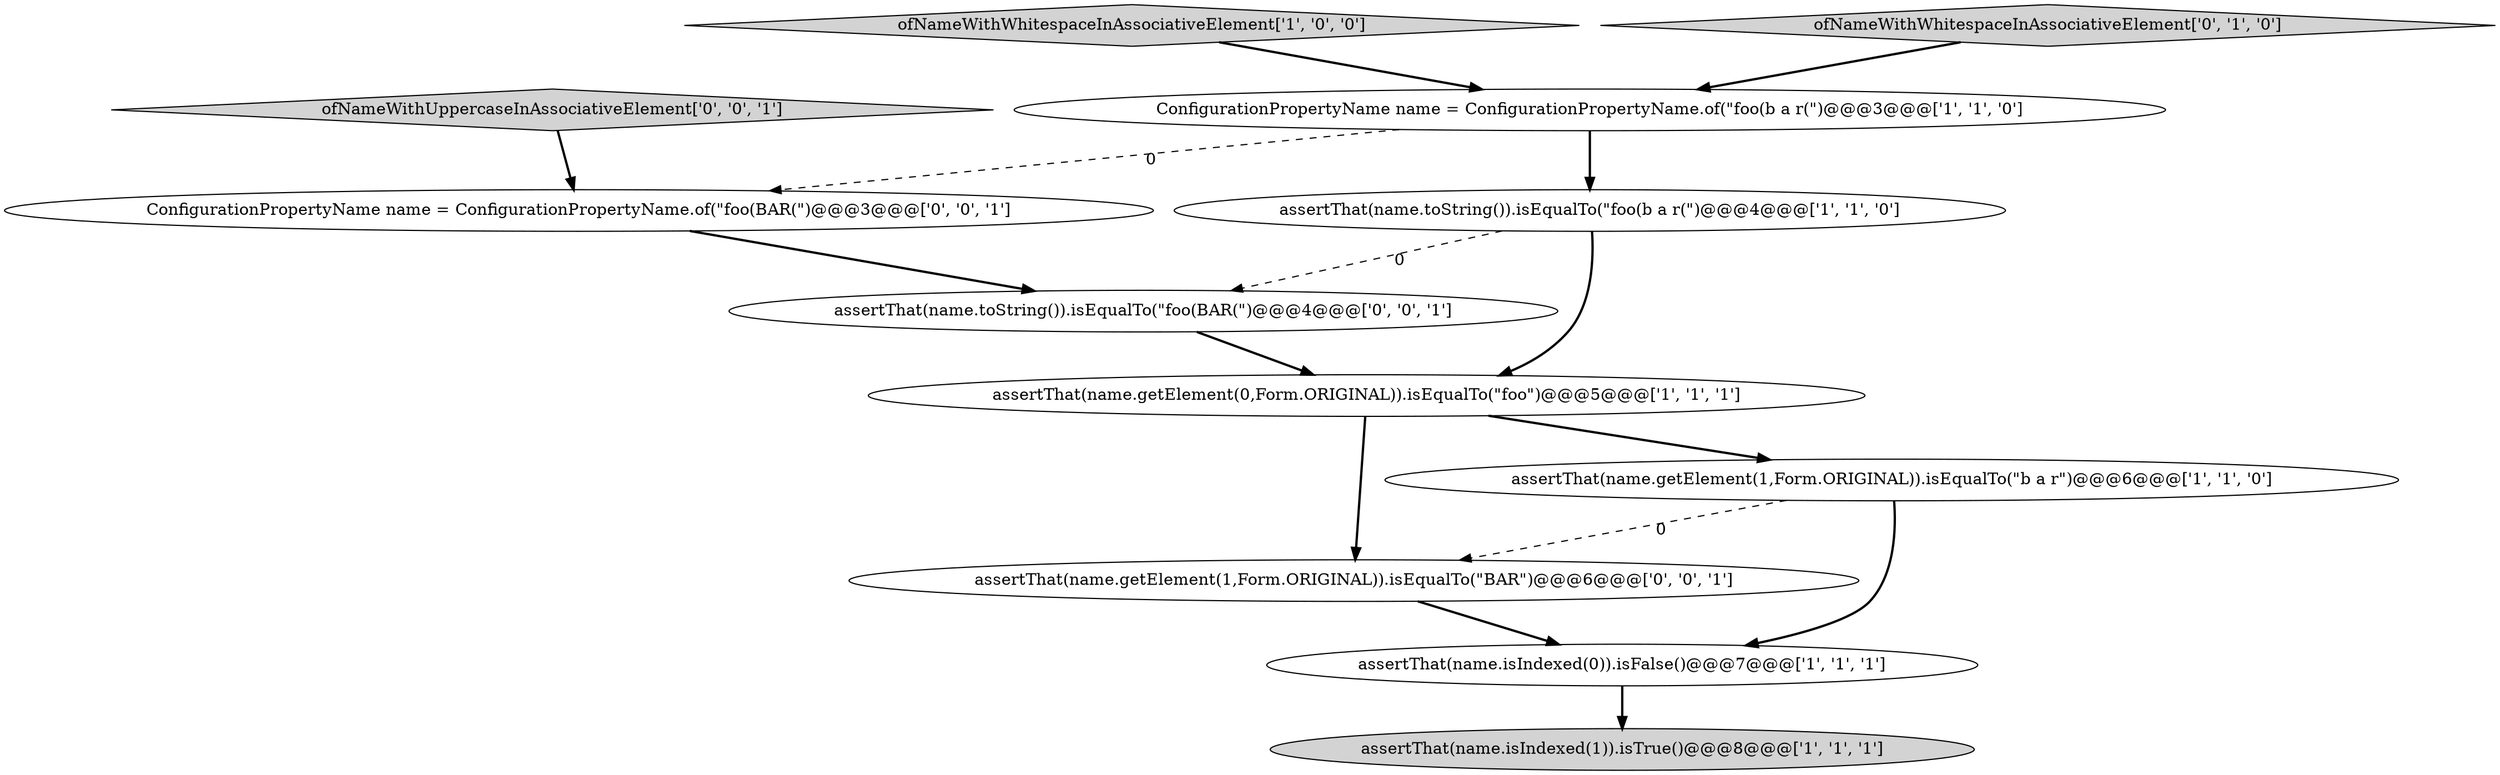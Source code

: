 digraph {
10 [style = filled, label = "assertThat(name.toString()).isEqualTo(\"foo(BAR(\")@@@4@@@['0', '0', '1']", fillcolor = white, shape = ellipse image = "AAA0AAABBB3BBB"];
9 [style = filled, label = "ConfigurationPropertyName name = ConfigurationPropertyName.of(\"foo(BAR(\")@@@3@@@['0', '0', '1']", fillcolor = white, shape = ellipse image = "AAA0AAABBB3BBB"];
11 [style = filled, label = "assertThat(name.getElement(1,Form.ORIGINAL)).isEqualTo(\"BAR\")@@@6@@@['0', '0', '1']", fillcolor = white, shape = ellipse image = "AAA0AAABBB3BBB"];
4 [style = filled, label = "assertThat(name.getElement(1,Form.ORIGINAL)).isEqualTo(\"b a r\")@@@6@@@['1', '1', '0']", fillcolor = white, shape = ellipse image = "AAA0AAABBB1BBB"];
0 [style = filled, label = "ofNameWithWhitespaceInAssociativeElement['1', '0', '0']", fillcolor = lightgray, shape = diamond image = "AAA0AAABBB1BBB"];
2 [style = filled, label = "assertThat(name.isIndexed(1)).isTrue()@@@8@@@['1', '1', '1']", fillcolor = lightgray, shape = ellipse image = "AAA0AAABBB1BBB"];
3 [style = filled, label = "ConfigurationPropertyName name = ConfigurationPropertyName.of(\"foo(b a r(\")@@@3@@@['1', '1', '0']", fillcolor = white, shape = ellipse image = "AAA0AAABBB1BBB"];
5 [style = filled, label = "assertThat(name.getElement(0,Form.ORIGINAL)).isEqualTo(\"foo\")@@@5@@@['1', '1', '1']", fillcolor = white, shape = ellipse image = "AAA0AAABBB1BBB"];
6 [style = filled, label = "assertThat(name.isIndexed(0)).isFalse()@@@7@@@['1', '1', '1']", fillcolor = white, shape = ellipse image = "AAA0AAABBB1BBB"];
7 [style = filled, label = "ofNameWithWhitespaceInAssociativeElement['0', '1', '0']", fillcolor = lightgray, shape = diamond image = "AAA0AAABBB2BBB"];
1 [style = filled, label = "assertThat(name.toString()).isEqualTo(\"foo(b a r(\")@@@4@@@['1', '1', '0']", fillcolor = white, shape = ellipse image = "AAA0AAABBB1BBB"];
8 [style = filled, label = "ofNameWithUppercaseInAssociativeElement['0', '0', '1']", fillcolor = lightgray, shape = diamond image = "AAA0AAABBB3BBB"];
1->5 [style = bold, label=""];
0->3 [style = bold, label=""];
5->11 [style = bold, label=""];
1->10 [style = dashed, label="0"];
10->5 [style = bold, label=""];
9->10 [style = bold, label=""];
4->11 [style = dashed, label="0"];
3->1 [style = bold, label=""];
3->9 [style = dashed, label="0"];
4->6 [style = bold, label=""];
7->3 [style = bold, label=""];
5->4 [style = bold, label=""];
11->6 [style = bold, label=""];
8->9 [style = bold, label=""];
6->2 [style = bold, label=""];
}
